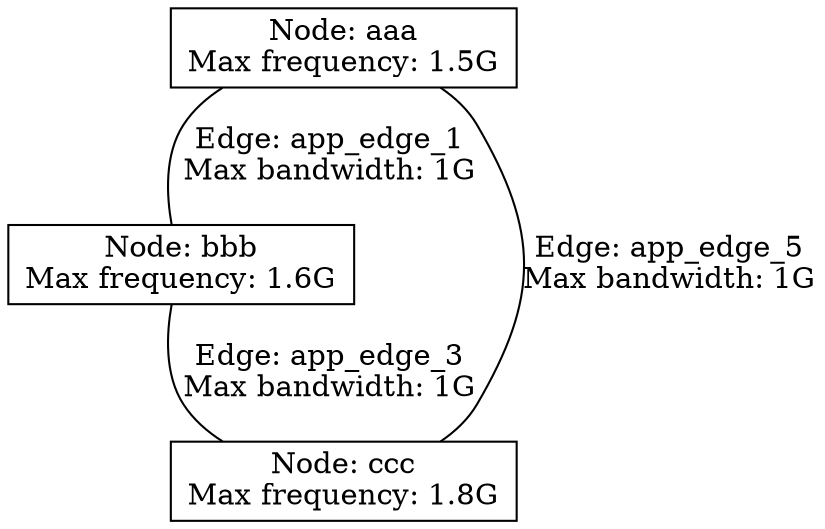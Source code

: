 strict graph "" {
	node [label="\N",
		shape=box
	];
	aaa	[label="Node: aaa
Max frequency: 1.5G"];
	bbb	[label="Node: bbb
Max frequency: 1.6G"];
	aaa -- bbb	[label="Edge: app_edge_1
Max bandwidth: 1G"];
	ccc	[label="Node: ccc
Max frequency: 1.8G"];
	aaa -- ccc	[label="Edge: app_edge_5
Max bandwidth: 1G"];
	bbb -- ccc	[label="Edge: app_edge_3
Max bandwidth: 1G"];
}
